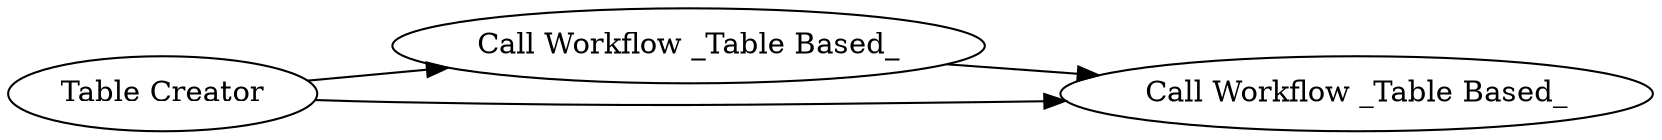 digraph {
	3 -> 1
	1 -> 2
	3 -> 2
	1 [label="Call Workflow _Table Based_"]
	3 [label="Table Creator"]
	2 [label="Call Workflow _Table Based_"]
	rankdir=LR
}
